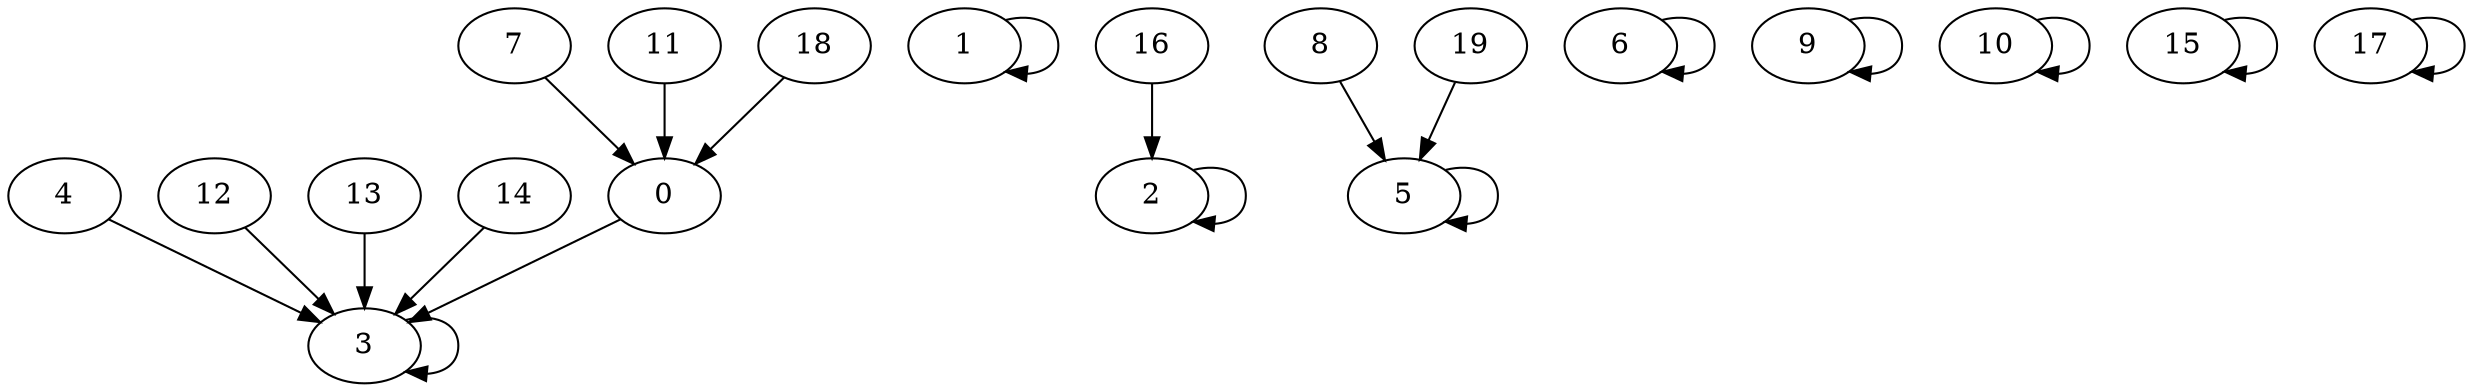 digraph { 
	0->3
	1->1
	2->2
	3->3
	4->3
	5->5
	6->6
	7->0
	8->5
	9->9
	10->10
	11->0
	12->3
	13->3
	14->3
	15->15
	16->2
	17->17
	18->0
	19->5
} 